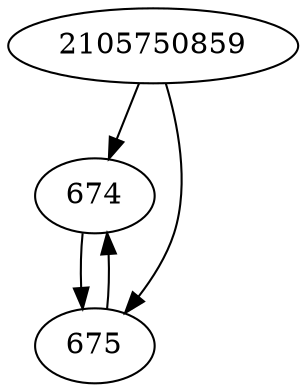 strict digraph  {
2105750859;
674;
675;
2105750859 -> 674;
2105750859 -> 675;
674 -> 675;
675 -> 674;
}
